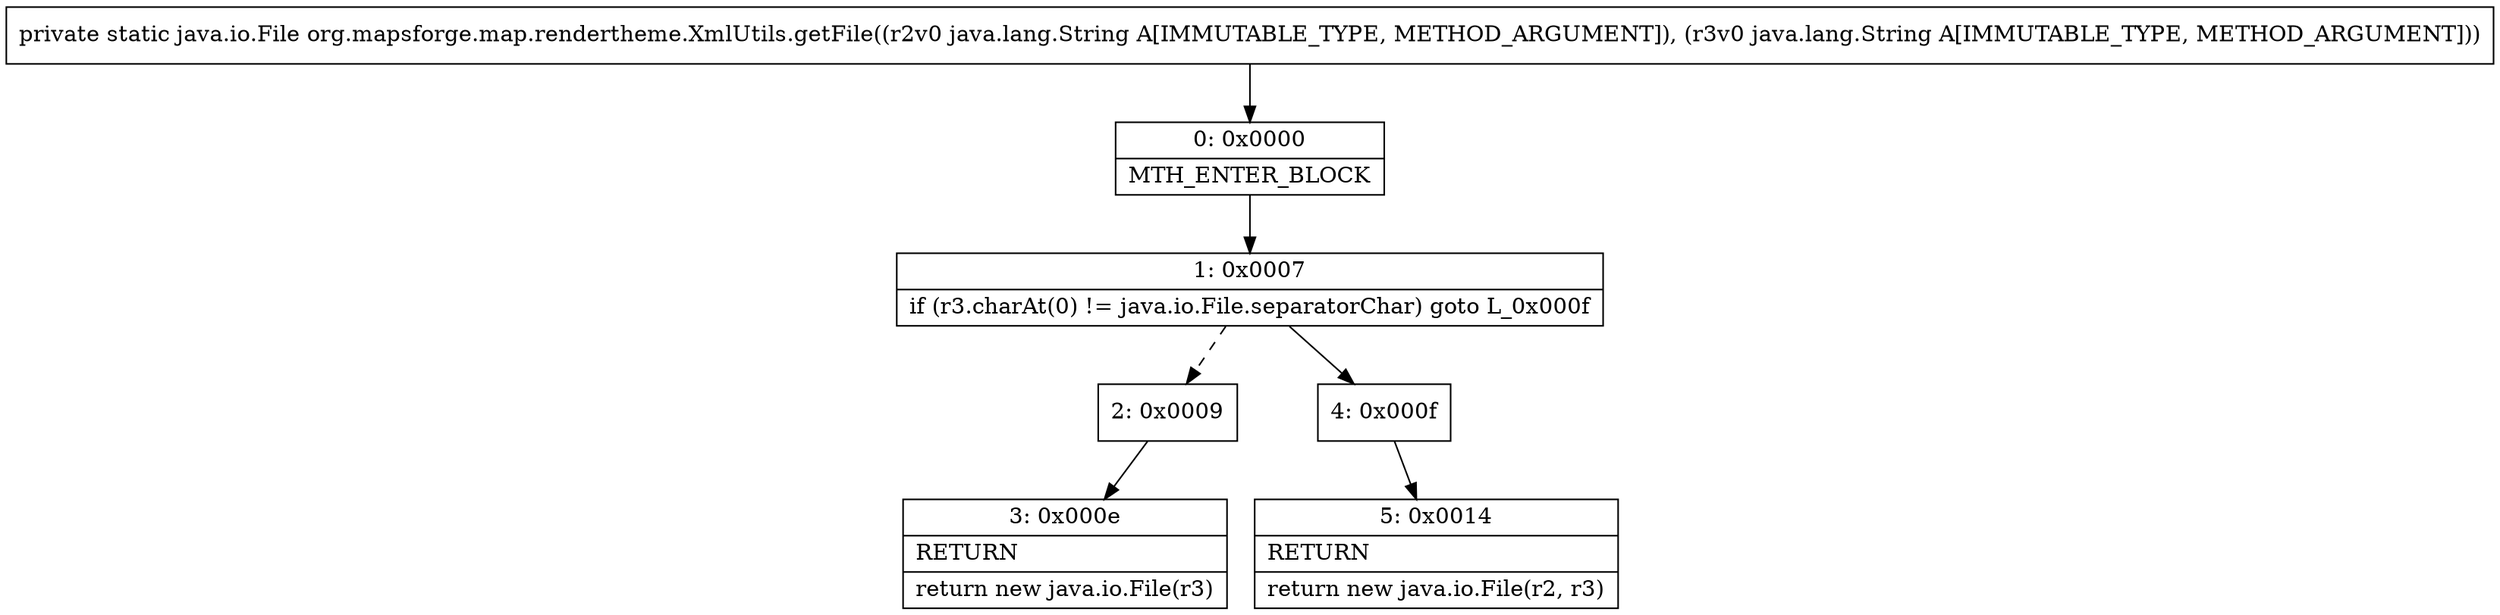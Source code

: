 digraph "CFG fororg.mapsforge.map.rendertheme.XmlUtils.getFile(Ljava\/lang\/String;Ljava\/lang\/String;)Ljava\/io\/File;" {
Node_0 [shape=record,label="{0\:\ 0x0000|MTH_ENTER_BLOCK\l}"];
Node_1 [shape=record,label="{1\:\ 0x0007|if (r3.charAt(0) != java.io.File.separatorChar) goto L_0x000f\l}"];
Node_2 [shape=record,label="{2\:\ 0x0009}"];
Node_3 [shape=record,label="{3\:\ 0x000e|RETURN\l|return new java.io.File(r3)\l}"];
Node_4 [shape=record,label="{4\:\ 0x000f}"];
Node_5 [shape=record,label="{5\:\ 0x0014|RETURN\l|return new java.io.File(r2, r3)\l}"];
MethodNode[shape=record,label="{private static java.io.File org.mapsforge.map.rendertheme.XmlUtils.getFile((r2v0 java.lang.String A[IMMUTABLE_TYPE, METHOD_ARGUMENT]), (r3v0 java.lang.String A[IMMUTABLE_TYPE, METHOD_ARGUMENT])) }"];
MethodNode -> Node_0;
Node_0 -> Node_1;
Node_1 -> Node_2[style=dashed];
Node_1 -> Node_4;
Node_2 -> Node_3;
Node_4 -> Node_5;
}

